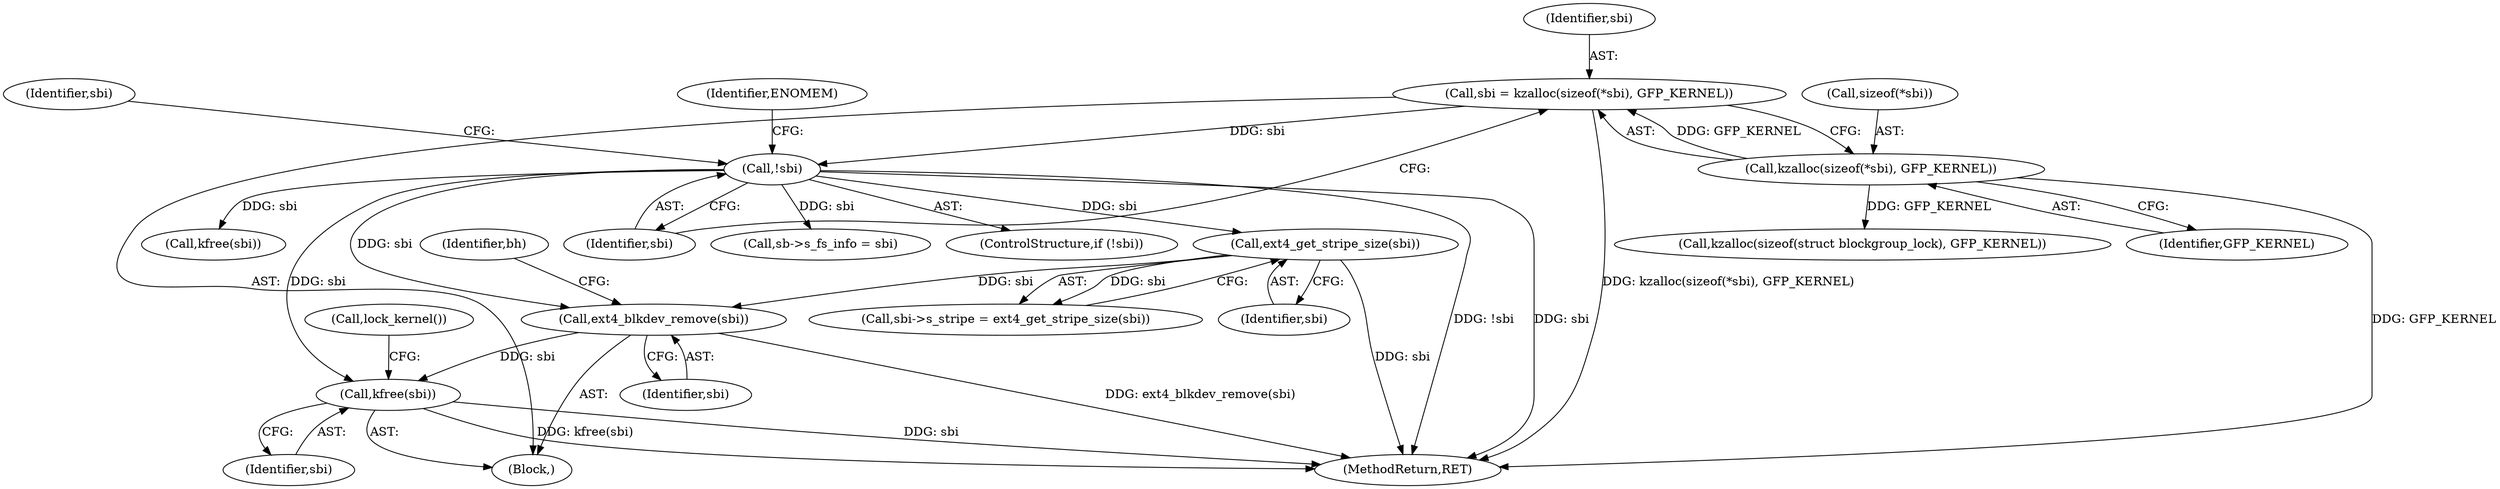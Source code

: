 digraph "0_linux_744692dc059845b2a3022119871846e74d4f6e11_16@API" {
"1002110" [label="(Call,ext4_blkdev_remove(sbi))"];
"1001363" [label="(Call,ext4_get_stripe_size(sbi))"];
"1000171" [label="(Call,!sbi)"];
"1000163" [label="(Call,sbi = kzalloc(sizeof(*sbi), GFP_KERNEL))"];
"1000165" [label="(Call,kzalloc(sizeof(*sbi), GFP_KERNEL))"];
"1002124" [label="(Call,kfree(sbi))"];
"1000180" [label="(Call,kzalloc(sizeof(struct blockgroup_lock), GFP_KERNEL))"];
"1002126" [label="(Call,lock_kernel())"];
"1000169" [label="(Identifier,GFP_KERNEL)"];
"1002124" [label="(Call,kfree(sbi))"];
"1000166" [label="(Call,sizeof(*sbi))"];
"1000172" [label="(Identifier,sbi)"];
"1002113" [label="(Identifier,bh)"];
"1000165" [label="(Call,kzalloc(sizeof(*sbi), GFP_KERNEL))"];
"1001359" [label="(Call,sbi->s_stripe = ext4_get_stripe_size(sbi))"];
"1000178" [label="(Identifier,sbi)"];
"1000120" [label="(Block,)"];
"1000195" [label="(Call,sb->s_fs_info = sbi)"];
"1002111" [label="(Identifier,sbi)"];
"1000164" [label="(Identifier,sbi)"];
"1000163" [label="(Call,sbi = kzalloc(sizeof(*sbi), GFP_KERNEL))"];
"1001363" [label="(Call,ext4_get_stripe_size(sbi))"];
"1000175" [label="(Identifier,ENOMEM)"];
"1000170" [label="(ControlStructure,if (!sbi))"];
"1001364" [label="(Identifier,sbi)"];
"1000171" [label="(Call,!sbi)"];
"1000190" [label="(Call,kfree(sbi))"];
"1002125" [label="(Identifier,sbi)"];
"1002110" [label="(Call,ext4_blkdev_remove(sbi))"];
"1002129" [label="(MethodReturn,RET)"];
"1002110" -> "1000120"  [label="AST: "];
"1002110" -> "1002111"  [label="CFG: "];
"1002111" -> "1002110"  [label="AST: "];
"1002113" -> "1002110"  [label="CFG: "];
"1002110" -> "1002129"  [label="DDG: ext4_blkdev_remove(sbi)"];
"1001363" -> "1002110"  [label="DDG: sbi"];
"1000171" -> "1002110"  [label="DDG: sbi"];
"1002110" -> "1002124"  [label="DDG: sbi"];
"1001363" -> "1001359"  [label="AST: "];
"1001363" -> "1001364"  [label="CFG: "];
"1001364" -> "1001363"  [label="AST: "];
"1001359" -> "1001363"  [label="CFG: "];
"1001363" -> "1002129"  [label="DDG: sbi"];
"1001363" -> "1001359"  [label="DDG: sbi"];
"1000171" -> "1001363"  [label="DDG: sbi"];
"1000171" -> "1000170"  [label="AST: "];
"1000171" -> "1000172"  [label="CFG: "];
"1000172" -> "1000171"  [label="AST: "];
"1000175" -> "1000171"  [label="CFG: "];
"1000178" -> "1000171"  [label="CFG: "];
"1000171" -> "1002129"  [label="DDG: sbi"];
"1000171" -> "1002129"  [label="DDG: !sbi"];
"1000163" -> "1000171"  [label="DDG: sbi"];
"1000171" -> "1000190"  [label="DDG: sbi"];
"1000171" -> "1000195"  [label="DDG: sbi"];
"1000171" -> "1002124"  [label="DDG: sbi"];
"1000163" -> "1000120"  [label="AST: "];
"1000163" -> "1000165"  [label="CFG: "];
"1000164" -> "1000163"  [label="AST: "];
"1000165" -> "1000163"  [label="AST: "];
"1000172" -> "1000163"  [label="CFG: "];
"1000163" -> "1002129"  [label="DDG: kzalloc(sizeof(*sbi), GFP_KERNEL)"];
"1000165" -> "1000163"  [label="DDG: GFP_KERNEL"];
"1000165" -> "1000169"  [label="CFG: "];
"1000166" -> "1000165"  [label="AST: "];
"1000169" -> "1000165"  [label="AST: "];
"1000165" -> "1002129"  [label="DDG: GFP_KERNEL"];
"1000165" -> "1000180"  [label="DDG: GFP_KERNEL"];
"1002124" -> "1000120"  [label="AST: "];
"1002124" -> "1002125"  [label="CFG: "];
"1002125" -> "1002124"  [label="AST: "];
"1002126" -> "1002124"  [label="CFG: "];
"1002124" -> "1002129"  [label="DDG: kfree(sbi)"];
"1002124" -> "1002129"  [label="DDG: sbi"];
}

